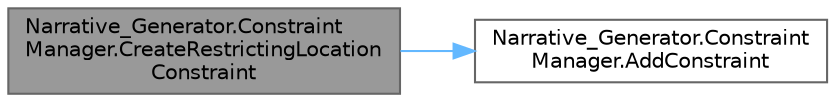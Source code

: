 digraph "Narrative_Generator.ConstraintManager.CreateRestrictingLocationConstraint"
{
 // LATEX_PDF_SIZE
  bgcolor="transparent";
  edge [fontname=Helvetica,fontsize=10,labelfontname=Helvetica,labelfontsize=10];
  node [fontname=Helvetica,fontsize=10,shape=box,height=0.2,width=0.4];
  rankdir="LR";
  Node1 [label="Narrative_Generator.Constraint\lManager.CreateRestrictingLocation\lConstraint",height=0.2,width=0.4,color="gray40", fillcolor="grey60", style="filled", fontcolor="black",tooltip="A method for creating an instance of a constraint on the availability of locations."];
  Node1 -> Node2 [color="steelblue1",style="solid"];
  Node2 [label="Narrative_Generator.Constraint\lManager.AddConstraint",height=0.2,width=0.4,color="grey40", fillcolor="white", style="filled",URL="$class_narrative___generator_1_1_constraint_manager.html#a7768bd0a14cfebbcfc24b4e2569b66c2",tooltip="Adds the specified constraint to the constraint list."];
}

